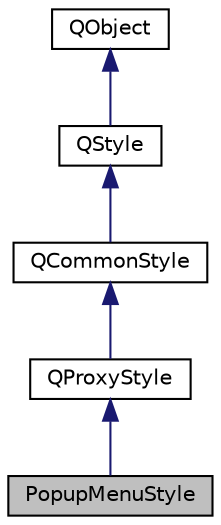digraph "PopupMenuStyle"
{
  edge [fontname="Helvetica",fontsize="10",labelfontname="Helvetica",labelfontsize="10"];
  node [fontname="Helvetica",fontsize="10",shape=record];
  Node5 [label="PopupMenuStyle",height=0.2,width=0.4,color="black", fillcolor="grey75", style="filled", fontcolor="black"];
  Node6 -> Node5 [dir="back",color="midnightblue",fontsize="10",style="solid",fontname="Helvetica"];
  Node6 [label="QProxyStyle",height=0.2,width=0.4,color="black", fillcolor="white", style="filled",URL="/home/xmuli/project/dtk/tags/qtwidgets.tags$qproxystyle.html"];
  Node7 -> Node6 [dir="back",color="midnightblue",fontsize="10",style="solid",fontname="Helvetica"];
  Node7 [label="QCommonStyle",height=0.2,width=0.4,color="black", fillcolor="white", style="filled",URL="/home/xmuli/project/dtk/tags/qtwidgets.tags$qcommonstyle.html"];
  Node8 -> Node7 [dir="back",color="midnightblue",fontsize="10",style="solid",fontname="Helvetica"];
  Node8 [label="QStyle",height=0.2,width=0.4,color="black", fillcolor="white", style="filled",URL="/home/xmuli/project/dtk/tags/qtwidgets.tags$qstyle.html"];
  Node9 -> Node8 [dir="back",color="midnightblue",fontsize="10",style="solid",fontname="Helvetica"];
  Node9 [label="QObject",height=0.2,width=0.4,color="black", fillcolor="white", style="filled",URL="/home/xmuli/project/dtk/tags/qtcore.tags$qobject.html"];
}
